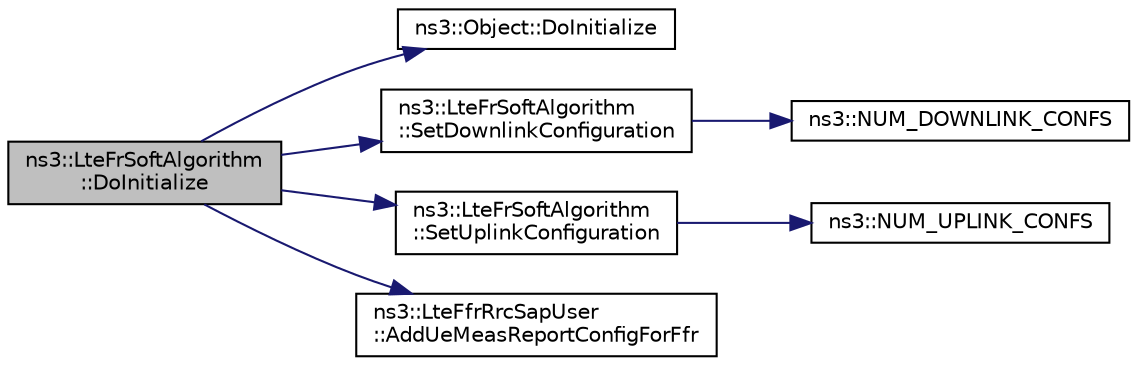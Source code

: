 digraph "ns3::LteFrSoftAlgorithm::DoInitialize"
{
  edge [fontname="Helvetica",fontsize="10",labelfontname="Helvetica",labelfontsize="10"];
  node [fontname="Helvetica",fontsize="10",shape=record];
  rankdir="LR";
  Node1 [label="ns3::LteFrSoftAlgorithm\l::DoInitialize",height=0.2,width=0.4,color="black", fillcolor="grey75", style="filled", fontcolor="black"];
  Node1 -> Node2 [color="midnightblue",fontsize="10",style="solid"];
  Node2 [label="ns3::Object::DoInitialize",height=0.2,width=0.4,color="black", fillcolor="white", style="filled",URL="$d9/d77/classns3_1_1Object.html#af8482a521433409fb5c7f749398c9dbe"];
  Node1 -> Node3 [color="midnightblue",fontsize="10",style="solid"];
  Node3 [label="ns3::LteFrSoftAlgorithm\l::SetDownlinkConfiguration",height=0.2,width=0.4,color="black", fillcolor="white", style="filled",URL="$d6/dd1/classns3_1_1LteFrSoftAlgorithm.html#a1e55d20c1c4cbd671d419dbee4f8ae92"];
  Node3 -> Node4 [color="midnightblue",fontsize="10",style="solid"];
  Node4 [label="ns3::NUM_DOWNLINK_CONFS",height=0.2,width=0.4,color="black", fillcolor="white", style="filled",URL="$d7/d2e/namespacens3.html#a417f8ac741bc7d3d00afe1cc14a59faf"];
  Node1 -> Node5 [color="midnightblue",fontsize="10",style="solid"];
  Node5 [label="ns3::LteFrSoftAlgorithm\l::SetUplinkConfiguration",height=0.2,width=0.4,color="black", fillcolor="white", style="filled",URL="$d6/dd1/classns3_1_1LteFrSoftAlgorithm.html#a1c4ca7534f4e71c86ddd319b4f8c1049"];
  Node5 -> Node6 [color="midnightblue",fontsize="10",style="solid"];
  Node6 [label="ns3::NUM_UPLINK_CONFS",height=0.2,width=0.4,color="black", fillcolor="white", style="filled",URL="$d7/d2e/namespacens3.html#a5dc0a36a47c74fa76aa6f2db243f9478"];
  Node1 -> Node7 [color="midnightblue",fontsize="10",style="solid"];
  Node7 [label="ns3::LteFfrRrcSapUser\l::AddUeMeasReportConfigForFfr",height=0.2,width=0.4,color="black", fillcolor="white", style="filled",URL="$da/d7f/classns3_1_1LteFfrRrcSapUser.html#aa08ae169750b394f48a8d345ca9a0e7a",tooltip="Request a certain reporting configuration to be fulfilled by the UEs attached to the eNodeB entity..."];
}
